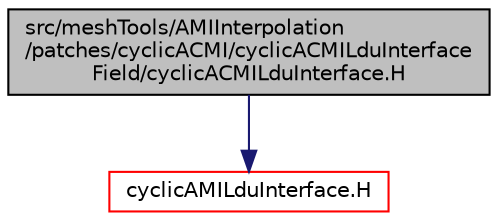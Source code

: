 digraph "src/meshTools/AMIInterpolation/patches/cyclicACMI/cyclicACMILduInterfaceField/cyclicACMILduInterface.H"
{
  bgcolor="transparent";
  edge [fontname="Helvetica",fontsize="10",labelfontname="Helvetica",labelfontsize="10"];
  node [fontname="Helvetica",fontsize="10",shape=record];
  Node1 [label="src/meshTools/AMIInterpolation\l/patches/cyclicACMI/cyclicACMILduInterface\lField/cyclicACMILduInterface.H",height=0.2,width=0.4,color="black", fillcolor="grey75", style="filled", fontcolor="black"];
  Node1 -> Node2 [color="midnightblue",fontsize="10",style="solid",fontname="Helvetica"];
  Node2 [label="cyclicAMILduInterface.H",height=0.2,width=0.4,color="red",URL="$a07510.html"];
}

